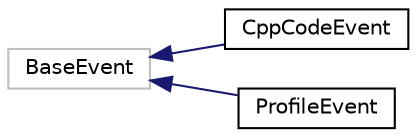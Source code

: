 digraph "Graphical Class Hierarchy"
{
  edge [fontname="Helvetica",fontsize="10",labelfontname="Helvetica",labelfontsize="10"];
  node [fontname="Helvetica",fontsize="10",shape=record];
  rankdir="LR";
  Node1 [label="BaseEvent",height=0.2,width=0.4,color="grey75", fillcolor="white", style="filled"];
  Node1 -> Node2 [dir="back",color="midnightblue",fontsize="10",style="solid",fontname="Helvetica"];
  Node2 [label="CppCodeEvent",height=0.2,width=0.4,color="black", fillcolor="white", style="filled",URL="$dd/d9a/class_cpp_code_event.html",tooltip="Builtin internal event that pick an object of a list each time it is repeated. "];
  Node1 -> Node3 [dir="back",color="midnightblue",fontsize="10",style="solid",fontname="Helvetica"];
  Node3 [label="ProfileEvent",height=0.2,width=0.4,color="black", fillcolor="white", style="filled",URL="$d9/d16/class_profile_event.html",tooltip="Event used internally by GD C++ Platform to profile events. "];
}

